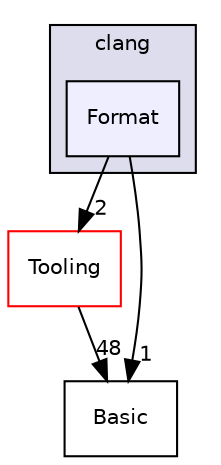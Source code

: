 digraph "include/clang/Format" {
  bgcolor=transparent;
  compound=true
  node [ fontsize="10", fontname="Helvetica"];
  edge [ labelfontsize="10", labelfontname="Helvetica"];
  subgraph clusterdir_7c3366c0dfc05dfe1380b9a1e2bf7190 {
    graph [ bgcolor="#ddddee", pencolor="black", label="clang" fontname="Helvetica", fontsize="10", URL="dir_7c3366c0dfc05dfe1380b9a1e2bf7190.html"]
  dir_c28932dc7a3db82aa6453746989e4d2d [shape=box, label="Format", style="filled", fillcolor="#eeeeff", pencolor="black", URL="dir_c28932dc7a3db82aa6453746989e4d2d.html"];
  }
  dir_e1ce9e33a6714cd40d140bf8ba3da7d2 [shape=box label="Tooling" color="red" URL="dir_e1ce9e33a6714cd40d140bf8ba3da7d2.html"];
  dir_a004adf44f176e430fc6c2b869b0fb57 [shape=box label="Basic" URL="dir_a004adf44f176e430fc6c2b869b0fb57.html"];
  dir_e1ce9e33a6714cd40d140bf8ba3da7d2->dir_a004adf44f176e430fc6c2b869b0fb57 [headlabel="48", labeldistance=1.5 headhref="dir_000020_000014.html"];
  dir_c28932dc7a3db82aa6453746989e4d2d->dir_e1ce9e33a6714cd40d140bf8ba3da7d2 [headlabel="2", labeldistance=1.5 headhref="dir_000085_000020.html"];
  dir_c28932dc7a3db82aa6453746989e4d2d->dir_a004adf44f176e430fc6c2b869b0fb57 [headlabel="1", labeldistance=1.5 headhref="dir_000085_000014.html"];
}
